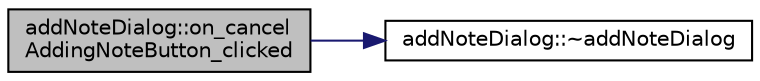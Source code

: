 digraph "addNoteDialog::on_cancelAddingNoteButton_clicked"
{
  edge [fontname="Helvetica",fontsize="10",labelfontname="Helvetica",labelfontsize="10"];
  node [fontname="Helvetica",fontsize="10",shape=record];
  rankdir="LR";
  Node14 [label="addNoteDialog::on_cancel\lAddingNoteButton_clicked",height=0.2,width=0.4,color="black", fillcolor="grey75", style="filled", fontcolor="black"];
  Node14 -> Node15 [color="midnightblue",fontsize="10",style="solid",fontname="Helvetica"];
  Node15 [label="addNoteDialog::~addNoteDialog",height=0.2,width=0.4,color="black", fillcolor="white", style="filled",URL="$classaddNoteDialog.html#a900c8ab72a54252fa03299d821af644f"];
}
